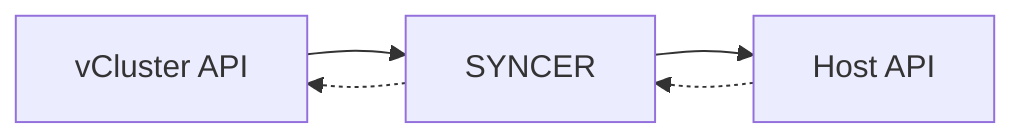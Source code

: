 graph LR
    VC["vCluster API"] --> S["SYNCER"]
    S --> HC["Host API"]
    HC -.-> S
    S -.-> VC